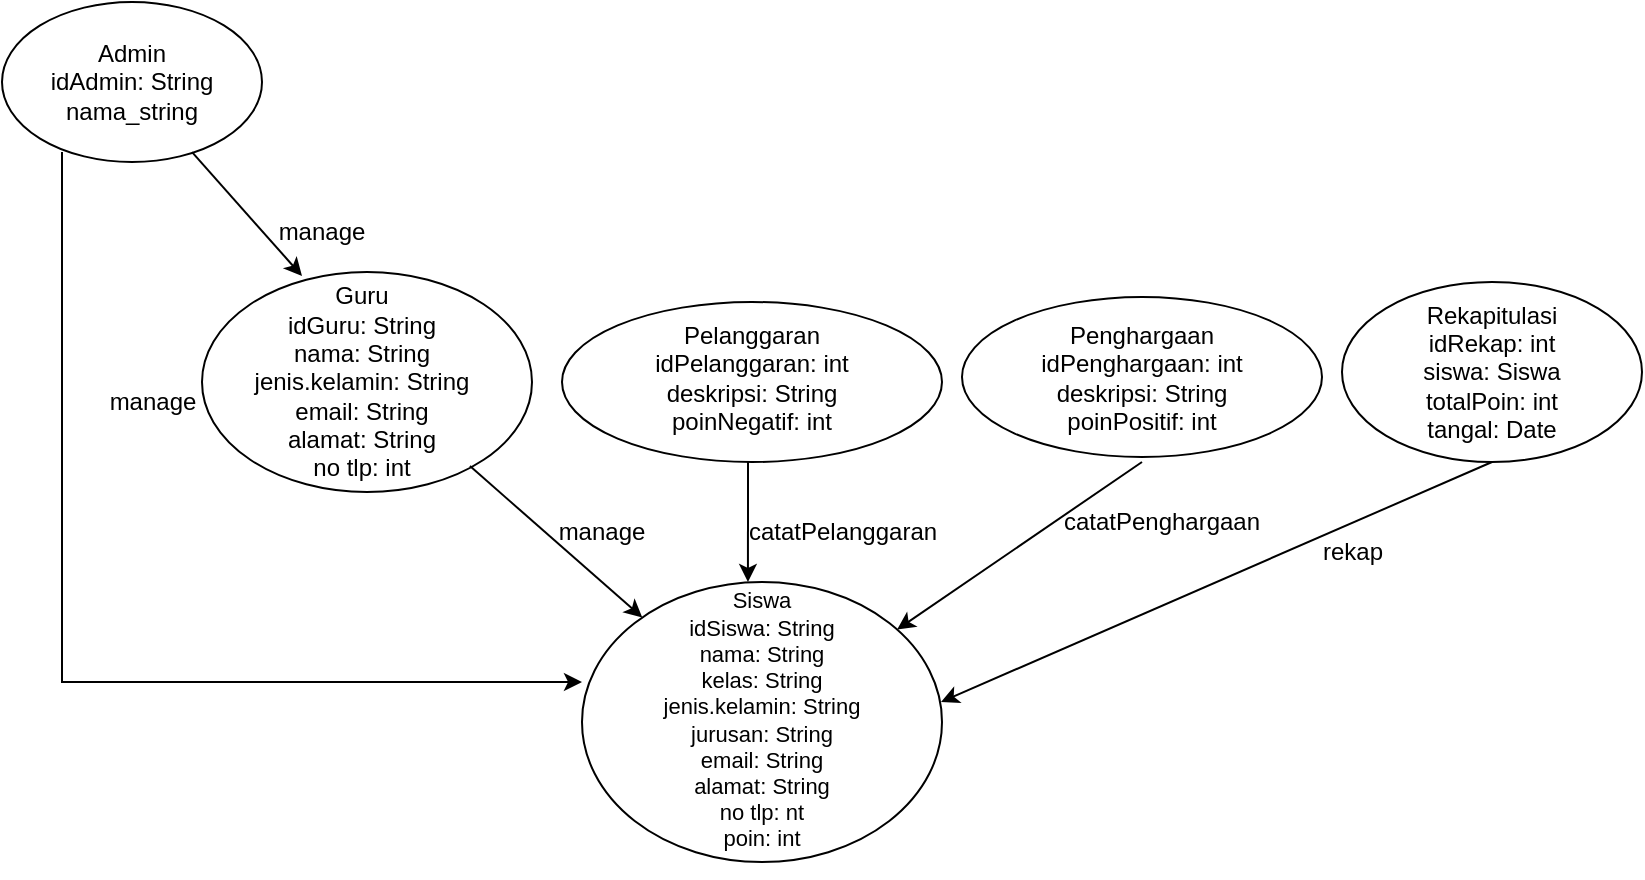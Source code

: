 <mxfile version="24.7.7">
  <diagram name="Page-1" id="idPB2xV9qFQy2ml_jp73">
    <mxGraphModel dx="1042" dy="627" grid="1" gridSize="10" guides="1" tooltips="1" connect="1" arrows="1" fold="1" page="1" pageScale="1" pageWidth="850" pageHeight="1100" math="0" shadow="0">
      <root>
        <mxCell id="0" />
        <mxCell id="1" parent="0" />
        <mxCell id="RWk6TN-ZhNDMW-Mhiggg-11" value="" style="ellipse;whiteSpace=wrap;html=1;" vertex="1" parent="1">
          <mxGeometry x="310" y="540" width="180" height="140" as="geometry" />
        </mxCell>
        <mxCell id="RWk6TN-ZhNDMW-Mhiggg-12" value="&lt;font style=&quot;font-size: 11px;&quot;&gt;Siswa&lt;/font&gt;&lt;div style=&quot;font-size: 11px;&quot;&gt;&lt;font style=&quot;font-size: 11px;&quot;&gt;idSiswa: String&lt;/font&gt;&lt;/div&gt;&lt;div style=&quot;font-size: 11px;&quot;&gt;&lt;font style=&quot;font-size: 11px;&quot;&gt;nama: String&lt;/font&gt;&lt;/div&gt;&lt;div style=&quot;font-size: 11px;&quot;&gt;&lt;font style=&quot;font-size: 11px;&quot;&gt;kelas: String&lt;/font&gt;&lt;/div&gt;&lt;div style=&quot;font-size: 11px;&quot;&gt;&lt;font style=&quot;font-size: 11px;&quot;&gt;jenis.kelamin: String&lt;/font&gt;&lt;/div&gt;&lt;div style=&quot;font-size: 11px;&quot;&gt;&lt;font style=&quot;font-size: 11px;&quot;&gt;jurusan: String&lt;/font&gt;&lt;/div&gt;&lt;div style=&quot;font-size: 11px;&quot;&gt;&lt;font style=&quot;font-size: 11px;&quot;&gt;email: String&lt;/font&gt;&lt;/div&gt;&lt;div style=&quot;font-size: 11px;&quot;&gt;&lt;font style=&quot;font-size: 11px;&quot;&gt;alamat: String&lt;/font&gt;&lt;/div&gt;&lt;div style=&quot;font-size: 11px;&quot;&gt;&lt;font style=&quot;font-size: 11px;&quot;&gt;no tlp: nt&lt;/font&gt;&lt;/div&gt;&lt;div style=&quot;font-size: 11px;&quot;&gt;&lt;font style=&quot;font-size: 11px;&quot;&gt;poin: int&lt;/font&gt;&lt;/div&gt;&lt;div style=&quot;font-size: 11px;&quot;&gt;&lt;font style=&quot;font-size: 11px;&quot;&gt;&lt;br&gt;&lt;/font&gt;&lt;/div&gt;" style="text;html=1;align=center;verticalAlign=middle;whiteSpace=wrap;rounded=0;" vertex="1" parent="1">
          <mxGeometry x="221" y="600" width="358" height="30" as="geometry" />
        </mxCell>
        <mxCell id="RWk6TN-ZhNDMW-Mhiggg-15" value="" style="ellipse;whiteSpace=wrap;html=1;" vertex="1" parent="1">
          <mxGeometry x="120" y="385" width="165" height="110" as="geometry" />
        </mxCell>
        <mxCell id="RWk6TN-ZhNDMW-Mhiggg-18" value="Guru&lt;div&gt;idGuru: String&lt;/div&gt;&lt;div&gt;nama: String&lt;/div&gt;&lt;div&gt;jenis.kelamin: String&lt;/div&gt;&lt;div&gt;email: String&lt;/div&gt;&lt;div&gt;alamat: String&lt;/div&gt;&lt;div&gt;no tlp: int&lt;/div&gt;" style="text;html=1;align=center;verticalAlign=middle;whiteSpace=wrap;rounded=0;" vertex="1" parent="1">
          <mxGeometry x="130" y="401.25" width="140" height="77.5" as="geometry" />
        </mxCell>
        <mxCell id="RWk6TN-ZhNDMW-Mhiggg-21" value="" style="ellipse;whiteSpace=wrap;html=1;" vertex="1" parent="1">
          <mxGeometry x="20" y="250" width="130" height="80" as="geometry" />
        </mxCell>
        <mxCell id="RWk6TN-ZhNDMW-Mhiggg-22" value="" style="ellipse;whiteSpace=wrap;html=1;" vertex="1" parent="1">
          <mxGeometry x="300" y="400" width="190" height="80" as="geometry" />
        </mxCell>
        <mxCell id="RWk6TN-ZhNDMW-Mhiggg-23" value="Penghargaan&lt;div&gt;idPenghargaan: int&lt;/div&gt;&lt;div&gt;deskripsi: String&lt;/div&gt;&lt;div&gt;poinPositif: int&lt;/div&gt;" style="ellipse;whiteSpace=wrap;html=1;" vertex="1" parent="1">
          <mxGeometry x="500" y="397.5" width="180" height="80" as="geometry" />
        </mxCell>
        <mxCell id="RWk6TN-ZhNDMW-Mhiggg-24" value="&lt;div&gt;&lt;br&gt;&lt;/div&gt;" style="ellipse;whiteSpace=wrap;html=1;" vertex="1" parent="1">
          <mxGeometry x="690" y="390" width="150" height="90" as="geometry" />
        </mxCell>
        <mxCell id="RWk6TN-ZhNDMW-Mhiggg-26" value="Admin&lt;div&gt;idAdmin: String&lt;/div&gt;&lt;div&gt;nama_string&lt;/div&gt;" style="text;html=1;align=center;verticalAlign=middle;whiteSpace=wrap;rounded=0;" vertex="1" parent="1">
          <mxGeometry x="35" y="267.5" width="100" height="45" as="geometry" />
        </mxCell>
        <mxCell id="RWk6TN-ZhNDMW-Mhiggg-28" value="Pelanggaran&lt;div&gt;idPelanggaran: int&lt;/div&gt;&lt;div&gt;deskripsi: String&lt;/div&gt;&lt;div&gt;poinNegatif: int&lt;/div&gt;" style="text;html=1;align=center;verticalAlign=middle;whiteSpace=wrap;rounded=0;" vertex="1" parent="1">
          <mxGeometry x="325" y="402.5" width="140" height="70" as="geometry" />
        </mxCell>
        <mxCell id="RWk6TN-ZhNDMW-Mhiggg-32" value="Rekapitulasi&lt;div&gt;idRekap: int&lt;/div&gt;&lt;div&gt;siswa: Siswa&lt;/div&gt;&lt;div&gt;totalPoin: int&lt;/div&gt;&lt;div&gt;tangal: Date&lt;/div&gt;" style="text;html=1;align=center;verticalAlign=middle;whiteSpace=wrap;rounded=0;" vertex="1" parent="1">
          <mxGeometry x="720" y="405" width="90" height="60" as="geometry" />
        </mxCell>
        <mxCell id="RWk6TN-ZhNDMW-Mhiggg-38" value="" style="endArrow=classic;html=1;rounded=0;exitX=0.731;exitY=0.938;exitDx=0;exitDy=0;exitPerimeter=0;" edge="1" parent="1" source="RWk6TN-ZhNDMW-Mhiggg-21">
          <mxGeometry width="50" height="50" relative="1" as="geometry">
            <mxPoint x="109.997" y="330.0" as="sourcePoint" />
            <mxPoint x="170" y="387" as="targetPoint" />
          </mxGeometry>
        </mxCell>
        <mxCell id="RWk6TN-ZhNDMW-Mhiggg-39" value="manage" style="text;html=1;align=center;verticalAlign=middle;whiteSpace=wrap;rounded=0;" vertex="1" parent="1">
          <mxGeometry x="150" y="350" width="60" height="30" as="geometry" />
        </mxCell>
        <mxCell id="RWk6TN-ZhNDMW-Mhiggg-40" value="" style="endArrow=classic;html=1;rounded=0;" edge="1" parent="1">
          <mxGeometry width="50" height="50" relative="1" as="geometry">
            <mxPoint x="50" y="325" as="sourcePoint" />
            <mxPoint x="310" y="590" as="targetPoint" />
            <Array as="points">
              <mxPoint x="50" y="590" />
            </Array>
          </mxGeometry>
        </mxCell>
        <mxCell id="RWk6TN-ZhNDMW-Mhiggg-41" value="" style="endArrow=classic;html=1;rounded=0;entryX=0.461;entryY=0;entryDx=0;entryDy=0;entryPerimeter=0;" edge="1" parent="1" target="RWk6TN-ZhNDMW-Mhiggg-11">
          <mxGeometry width="50" height="50" relative="1" as="geometry">
            <mxPoint x="393" y="480" as="sourcePoint" />
            <mxPoint x="400" y="540" as="targetPoint" />
          </mxGeometry>
        </mxCell>
        <mxCell id="RWk6TN-ZhNDMW-Mhiggg-42" value="" style="endArrow=classic;html=1;rounded=0;" edge="1" parent="1" target="RWk6TN-ZhNDMW-Mhiggg-11">
          <mxGeometry width="50" height="50" relative="1" as="geometry">
            <mxPoint x="590" y="480" as="sourcePoint" />
            <mxPoint x="510" y="560" as="targetPoint" />
          </mxGeometry>
        </mxCell>
        <mxCell id="RWk6TN-ZhNDMW-Mhiggg-43" value="" style="endArrow=classic;html=1;rounded=0;exitX=0.5;exitY=1;exitDx=0;exitDy=0;entryX=0.75;entryY=0;entryDx=0;entryDy=0;" edge="1" parent="1" source="RWk6TN-ZhNDMW-Mhiggg-24" target="RWk6TN-ZhNDMW-Mhiggg-12">
          <mxGeometry width="50" height="50" relative="1" as="geometry">
            <mxPoint x="410" y="600" as="sourcePoint" />
            <mxPoint x="660" y="620" as="targetPoint" />
          </mxGeometry>
        </mxCell>
        <mxCell id="RWk6TN-ZhNDMW-Mhiggg-44" value="" style="endArrow=classic;html=1;rounded=0;exitX=0.812;exitY=0.882;exitDx=0;exitDy=0;exitPerimeter=0;" edge="1" parent="1" source="RWk6TN-ZhNDMW-Mhiggg-15" target="RWk6TN-ZhNDMW-Mhiggg-11">
          <mxGeometry width="50" height="50" relative="1" as="geometry">
            <mxPoint x="410" y="600" as="sourcePoint" />
            <mxPoint x="460" y="550" as="targetPoint" />
          </mxGeometry>
        </mxCell>
        <mxCell id="RWk6TN-ZhNDMW-Mhiggg-45" value="manage" style="text;html=1;align=center;verticalAlign=middle;resizable=0;points=[];autosize=1;strokeColor=none;fillColor=none;" vertex="1" parent="1">
          <mxGeometry x="60" y="435" width="70" height="30" as="geometry" />
        </mxCell>
        <mxCell id="RWk6TN-ZhNDMW-Mhiggg-46" value="manage" style="text;html=1;align=center;verticalAlign=middle;whiteSpace=wrap;rounded=0;" vertex="1" parent="1">
          <mxGeometry x="290" y="500" width="60" height="30" as="geometry" />
        </mxCell>
        <mxCell id="RWk6TN-ZhNDMW-Mhiggg-47" value="catatPelanggaran" style="text;html=1;align=center;verticalAlign=middle;resizable=0;points=[];autosize=1;strokeColor=none;fillColor=none;" vertex="1" parent="1">
          <mxGeometry x="380" y="500" width="120" height="30" as="geometry" />
        </mxCell>
        <mxCell id="RWk6TN-ZhNDMW-Mhiggg-48" value="catatPenghargaan" style="text;html=1;align=center;verticalAlign=middle;whiteSpace=wrap;rounded=0;" vertex="1" parent="1">
          <mxGeometry x="540" y="495" width="120" height="30" as="geometry" />
        </mxCell>
        <mxCell id="RWk6TN-ZhNDMW-Mhiggg-49" value="rekap" style="text;html=1;align=center;verticalAlign=middle;resizable=0;points=[];autosize=1;strokeColor=none;fillColor=none;" vertex="1" parent="1">
          <mxGeometry x="670" y="510" width="50" height="30" as="geometry" />
        </mxCell>
      </root>
    </mxGraphModel>
  </diagram>
</mxfile>
